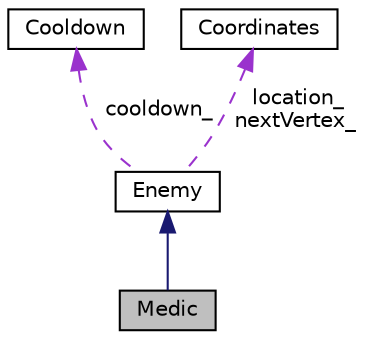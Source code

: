 digraph "Medic"
{
 // LATEX_PDF_SIZE
  edge [fontname="Helvetica",fontsize="10",labelfontname="Helvetica",labelfontsize="10"];
  node [fontname="Helvetica",fontsize="10",shape=record];
  Node1 [label="Medic",height=0.2,width=0.4,color="black", fillcolor="grey75", style="filled", fontcolor="black",tooltip="Subclass of Enemy. Represents an enemy that can heal enemies around it."];
  Node2 -> Node1 [dir="back",color="midnightblue",fontsize="10",style="solid",fontname="Helvetica"];
  Node2 [label="Enemy",height=0.2,width=0.4,color="black", fillcolor="white", style="filled",URL="$classEnemy.html",tooltip="Class for enemies that traverse in the game along the path. This is abstract class so Enemy can't be ..."];
  Node3 -> Node2 [dir="back",color="darkorchid3",fontsize="10",style="dashed",label=" cooldown_" ,fontname="Helvetica"];
  Node3 [label="Cooldown",height=0.2,width=0.4,color="black", fillcolor="white", style="filled",URL="$classCooldown.html",tooltip=" "];
  Node4 -> Node2 [dir="back",color="darkorchid3",fontsize="10",style="dashed",label=" location_\nnextVertex_" ,fontname="Helvetica"];
  Node4 [label="Coordinates",height=0.2,width=0.4,color="black", fillcolor="white", style="filled",URL="$classCoordinates.html",tooltip="Class for simple 2D coordinates to be used with Towers, Enemies and Projectiles."];
}
